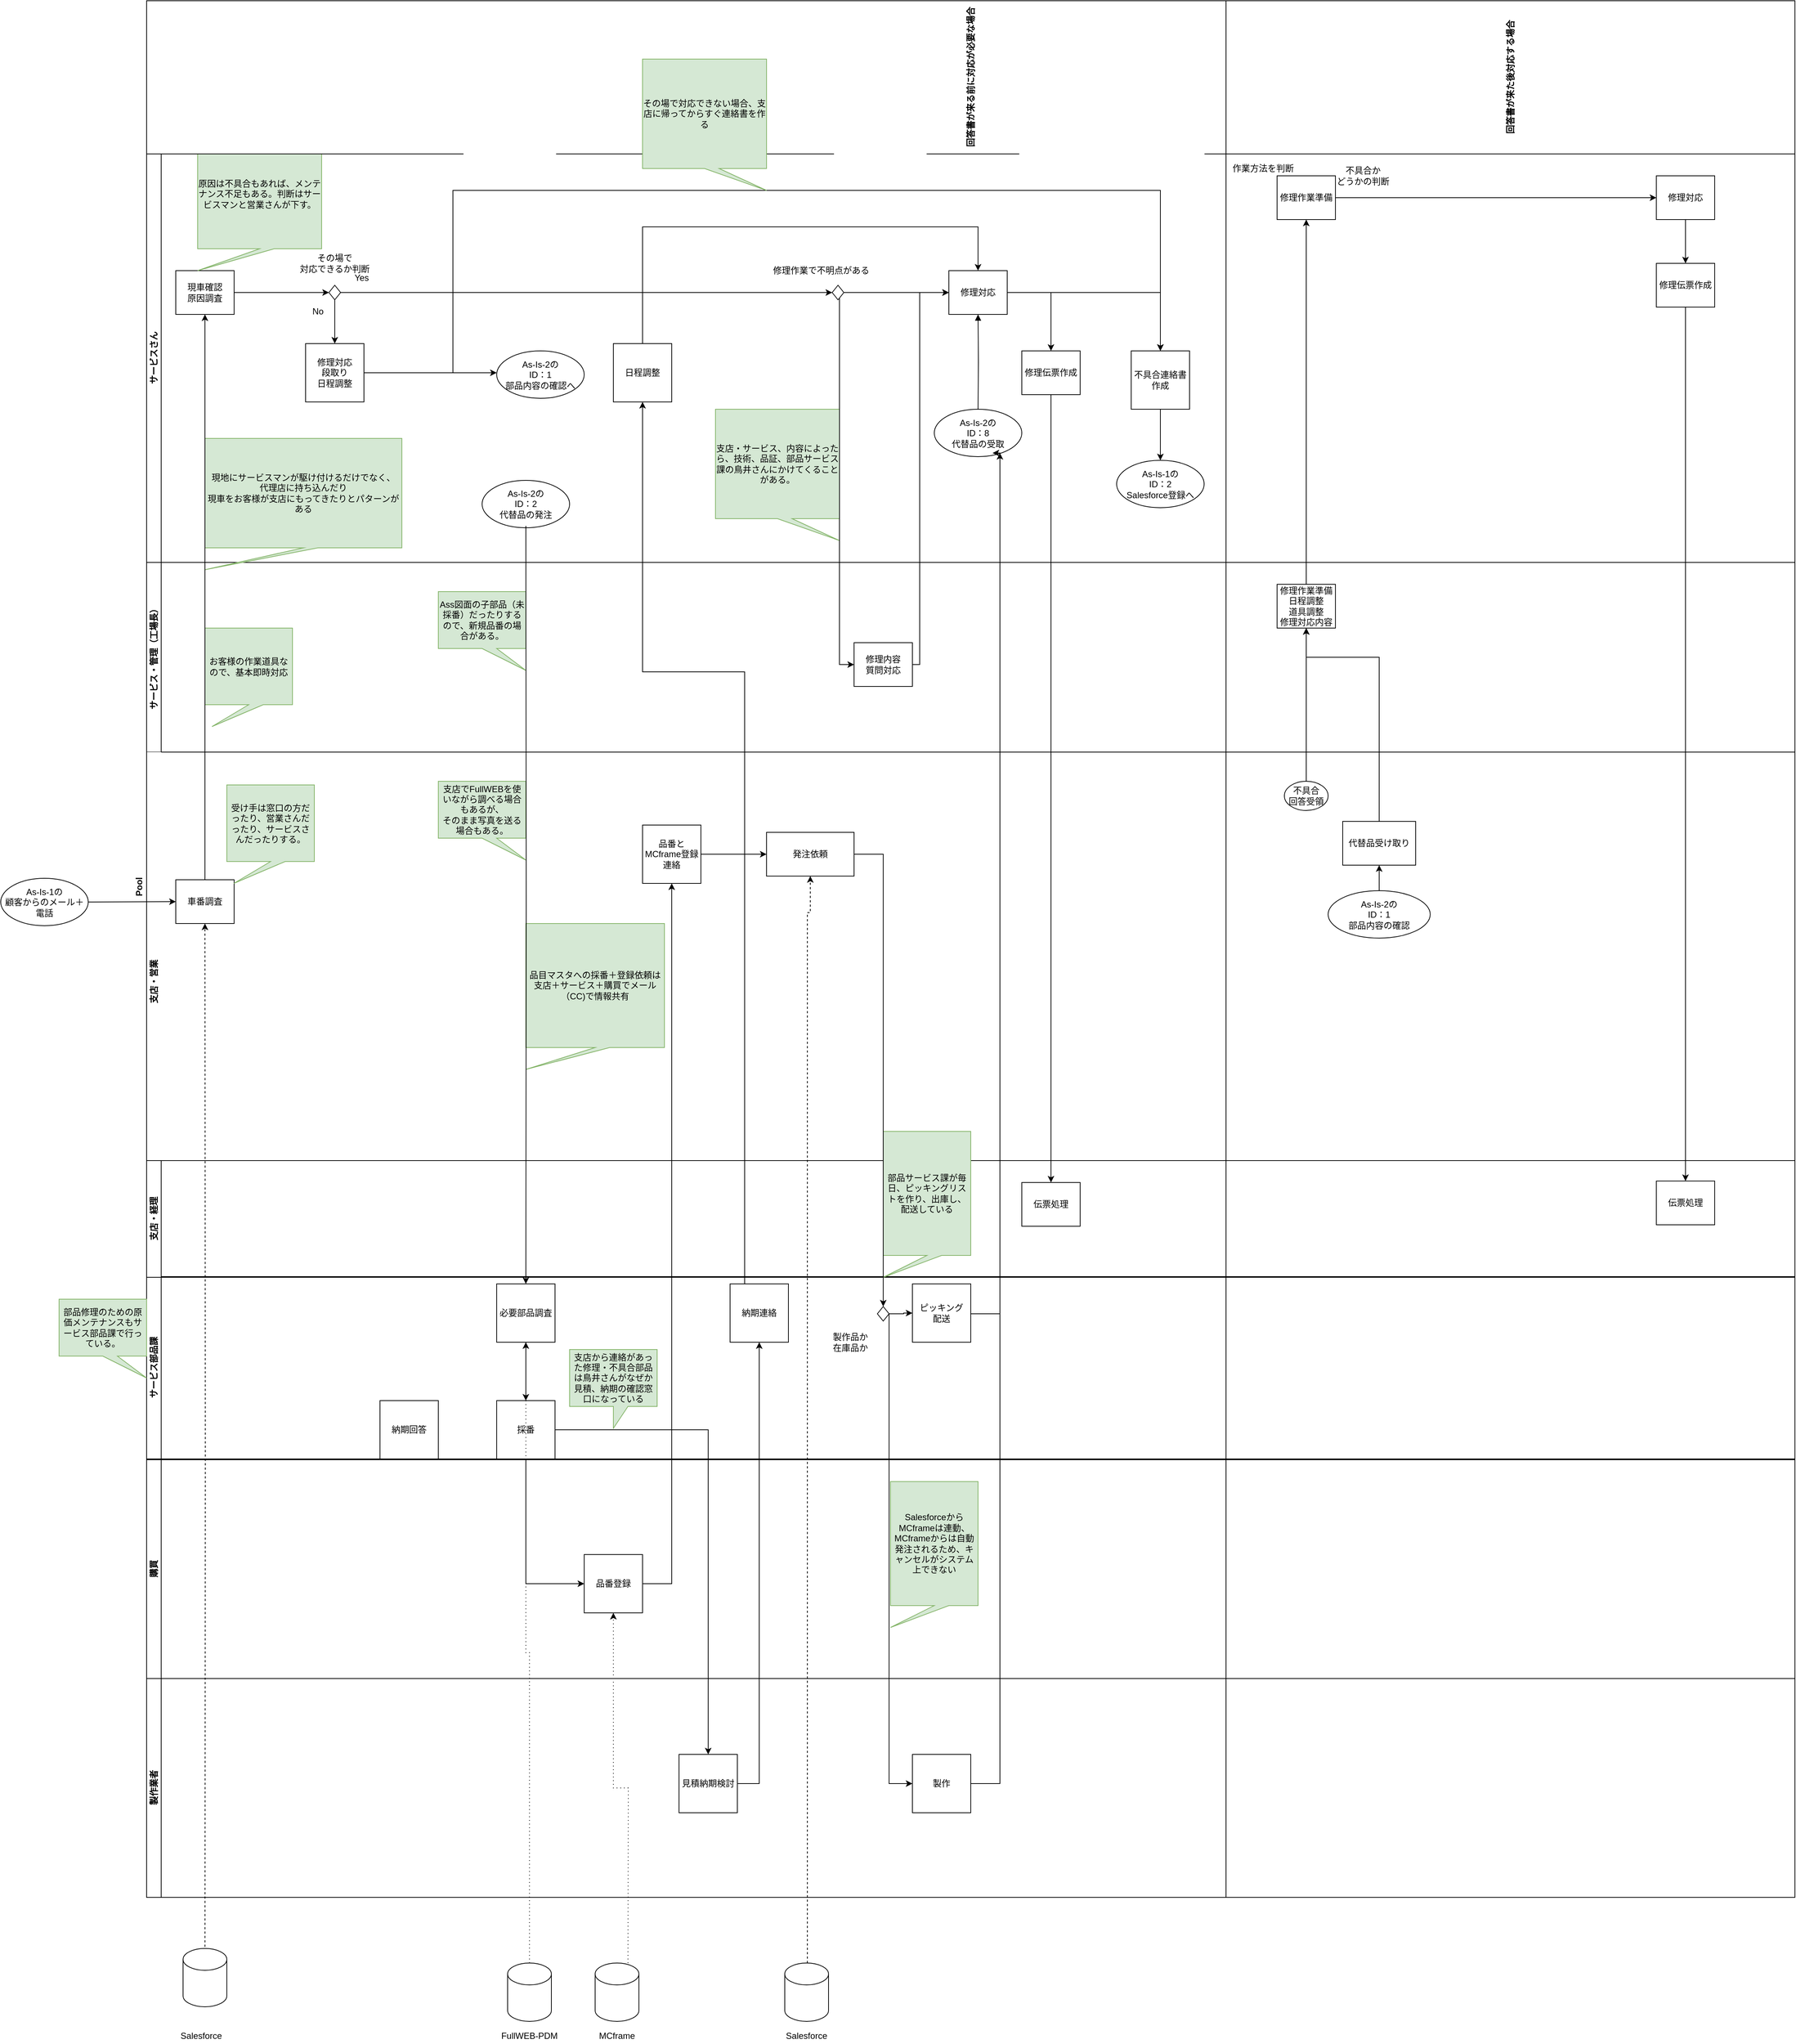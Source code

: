 <mxfile version="14.4.2" type="github">
  <diagram id="prtHgNgQTEPvFCAcTncT" name="Page-1">
    <mxGraphModel dx="4382" dy="3154" grid="1" gridSize="10" guides="1" tooltips="1" connect="1" arrows="1" fold="1" page="1" pageScale="1" pageWidth="827" pageHeight="1169" math="0" shadow="0">
      <root>
        <mxCell id="0" />
        <mxCell id="1" parent="0" />
        <mxCell id="dNxyNK7c78bLwvsdeMH5-19" value="Pool" style="swimlane;html=1;childLayout=stackLayout;resizeParent=1;resizeParentMax=0;horizontal=0;startSize=20;horizontalStack=0;swimlaneFillColor=none;strokeColor=none;" parent="1" vertex="1">
          <mxGeometry x="120" y="120" width="2280" height="890" as="geometry" />
        </mxCell>
        <mxCell id="dNxyNK7c78bLwvsdeMH5-20" value="サービス・管理（工場長）" style="swimlane;html=1;startSize=20;horizontal=0;" parent="dNxyNK7c78bLwvsdeMH5-19" vertex="1">
          <mxGeometry x="20" width="2260" height="260" as="geometry" />
        </mxCell>
        <mxCell id="z5nzv6D3eItYVxrzep7x-37" value="修理内容&lt;br&gt;質問対応" style="rounded=0;whiteSpace=wrap;html=1;fontFamily=Helvetica;fontSize=12;fontColor=#000000;align=center;" parent="dNxyNK7c78bLwvsdeMH5-20" vertex="1">
          <mxGeometry x="970" y="110" width="80" height="60" as="geometry" />
        </mxCell>
        <mxCell id="5hORHY0Bwvzyk7AXpnxr-3" value="お客様の作業道具なので、基本即時対応" style="shape=callout;whiteSpace=wrap;html=1;perimeter=calloutPerimeter;fillColor=#d5e8d4;strokeColor=#82b366;position2=0.08;" vertex="1" parent="dNxyNK7c78bLwvsdeMH5-20">
          <mxGeometry x="80" y="90" width="120" height="135" as="geometry" />
        </mxCell>
        <mxCell id="5hORHY0Bwvzyk7AXpnxr-20" value="Ass図面の子部品（未採番）だったりするので、新規品番の場合がある。" style="shape=callout;whiteSpace=wrap;html=1;perimeter=calloutPerimeter;fillColor=#d5e8d4;strokeColor=#82b366;position2=1;" vertex="1" parent="dNxyNK7c78bLwvsdeMH5-20">
          <mxGeometry x="400" y="40" width="120" height="108" as="geometry" />
        </mxCell>
        <mxCell id="dNxyNK7c78bLwvsdeMH5-21" value="支店・営業" style="swimlane;html=1;startSize=20;horizontal=0;strokeColor=none;" parent="dNxyNK7c78bLwvsdeMH5-19" vertex="1">
          <mxGeometry x="20" y="260" width="2260" height="630" as="geometry" />
        </mxCell>
        <mxCell id="EkoDnE93ibO1WMqdiC40-5" value="車番調査" style="rounded=0;whiteSpace=wrap;html=1;fontFamily=Helvetica;fontSize=12;fontColor=#000000;align=center;" parent="dNxyNK7c78bLwvsdeMH5-21" vertex="1">
          <mxGeometry x="40" y="175" width="80" height="60" as="geometry" />
        </mxCell>
        <mxCell id="z5nzv6D3eItYVxrzep7x-132" value="発注依頼" style="whiteSpace=wrap;html=1;" parent="dNxyNK7c78bLwvsdeMH5-21" vertex="1">
          <mxGeometry x="850" y="110" width="120" height="60" as="geometry" />
        </mxCell>
        <mxCell id="EkoDnE93ibO1WMqdiC40-7" style="edgeStyle=orthogonalEdgeStyle;rounded=0;orthogonalLoop=1;jettySize=auto;html=1;dashed=1;entryX=0.5;entryY=1;entryDx=0;entryDy=0;" parent="dNxyNK7c78bLwvsdeMH5-21" target="EkoDnE93ibO1WMqdiC40-5" edge="1">
          <mxGeometry relative="1" as="geometry">
            <Array as="points" />
            <mxPoint x="80" y="1715.714" as="sourcePoint" />
            <mxPoint x="80" y="240" as="targetPoint" />
          </mxGeometry>
        </mxCell>
        <mxCell id="5hORHY0Bwvzyk7AXpnxr-2" value="受け手は窓口の方だったり、営業さんだったり、サービスさんだったりする。" style="shape=callout;whiteSpace=wrap;html=1;perimeter=calloutPerimeter;fillColor=#d5e8d4;strokeColor=#82b366;position2=0.08;" vertex="1" parent="dNxyNK7c78bLwvsdeMH5-21">
          <mxGeometry x="110" y="45" width="120" height="135" as="geometry" />
        </mxCell>
        <mxCell id="5hORHY0Bwvzyk7AXpnxr-10" style="edgeStyle=orthogonalEdgeStyle;rounded=0;orthogonalLoop=1;jettySize=auto;html=1;" edge="1" parent="dNxyNK7c78bLwvsdeMH5-21" source="EkoDnE93ibO1WMqdiC40-41" target="z5nzv6D3eItYVxrzep7x-132">
          <mxGeometry relative="1" as="geometry" />
        </mxCell>
        <mxCell id="EkoDnE93ibO1WMqdiC40-41" value="品番とMCframe登録連絡" style="whiteSpace=wrap;html=1;aspect=fixed;" parent="dNxyNK7c78bLwvsdeMH5-21" vertex="1">
          <mxGeometry x="680" y="100" width="80" height="80" as="geometry" />
        </mxCell>
        <mxCell id="5hORHY0Bwvzyk7AXpnxr-9" value="品目マスタへの採番＋登録依頼は支店＋サービス＋購買でメール（CC)で情報共有" style="shape=callout;whiteSpace=wrap;html=1;perimeter=calloutPerimeter;fillColor=#d5e8d4;strokeColor=#82b366;position2=0;" vertex="1" parent="dNxyNK7c78bLwvsdeMH5-21">
          <mxGeometry x="520" y="235" width="190" height="200" as="geometry" />
        </mxCell>
        <mxCell id="5hORHY0Bwvzyk7AXpnxr-14" value="As-Is-2の&lt;br&gt;ID：1&lt;br&gt;&lt;div&gt;部品内容の確&lt;span&gt;認&lt;/span&gt;&lt;/div&gt;" style="ellipse;whiteSpace=wrap;html=1;" vertex="1" parent="dNxyNK7c78bLwvsdeMH5-21">
          <mxGeometry x="1620" y="190" width="140" height="65" as="geometry" />
        </mxCell>
        <mxCell id="EkoDnE93ibO1WMqdiC40-56" value="支店でFullWEBを使いながら調べる場合もあるが、&lt;br&gt;そのまま写真を送る場合もある。" style="shape=callout;whiteSpace=wrap;html=1;perimeter=calloutPerimeter;fillColor=#d5e8d4;strokeColor=#82b366;position2=1;" parent="dNxyNK7c78bLwvsdeMH5-21" vertex="1">
          <mxGeometry x="400" y="40" width="120" height="108" as="geometry" />
        </mxCell>
        <mxCell id="z5nzv6D3eItYVxrzep7x-14" value="サービスさん" style="swimlane;html=1;startSize=20;horizontal=0;" parent="1" vertex="1">
          <mxGeometry x="140" y="-440" width="2260" height="560" as="geometry" />
        </mxCell>
        <mxCell id="z5nzv6D3eItYVxrzep7x-86" style="edgeStyle=orthogonalEdgeStyle;rounded=0;orthogonalLoop=1;jettySize=auto;html=1;entryX=0;entryY=0.5;entryDx=0;entryDy=0;" parent="z5nzv6D3eItYVxrzep7x-14" source="z5nzv6D3eItYVxrzep7x-16" target="z5nzv6D3eItYVxrzep7x-85" edge="1">
          <mxGeometry relative="1" as="geometry" />
        </mxCell>
        <mxCell id="z5nzv6D3eItYVxrzep7x-16" value="現車確認&lt;br&gt;原因調査" style="rounded=0;whiteSpace=wrap;html=1;fontFamily=Helvetica;fontSize=12;fontColor=#000000;align=center;" parent="z5nzv6D3eItYVxrzep7x-14" vertex="1">
          <mxGeometry x="40" y="160" width="80" height="60" as="geometry" />
        </mxCell>
        <mxCell id="z5nzv6D3eItYVxrzep7x-44" style="edgeStyle=orthogonalEdgeStyle;rounded=0;orthogonalLoop=1;jettySize=auto;html=1;entryX=0;entryY=0.5;entryDx=0;entryDy=0;" parent="z5nzv6D3eItYVxrzep7x-14" source="z5nzv6D3eItYVxrzep7x-21" target="z5nzv6D3eItYVxrzep7x-23" edge="1">
          <mxGeometry relative="1" as="geometry" />
        </mxCell>
        <mxCell id="z5nzv6D3eItYVxrzep7x-21" value="" style="rhombus;whiteSpace=wrap;html=1;" parent="z5nzv6D3eItYVxrzep7x-14" vertex="1">
          <mxGeometry x="940" y="180" width="16" height="20" as="geometry" />
        </mxCell>
        <mxCell id="z5nzv6D3eItYVxrzep7x-22" value="その場で&lt;br&gt;対応できるか判断" style="text;html=1;strokeColor=none;fillColor=none;align=center;verticalAlign=middle;whiteSpace=wrap;rounded=0;" parent="z5nzv6D3eItYVxrzep7x-14" vertex="1">
          <mxGeometry x="193" y="140" width="130" height="20" as="geometry" />
        </mxCell>
        <mxCell id="5hORHY0Bwvzyk7AXpnxr-8" style="edgeStyle=orthogonalEdgeStyle;rounded=0;orthogonalLoop=1;jettySize=auto;html=1;entryX=0.5;entryY=0;entryDx=0;entryDy=0;" edge="1" parent="z5nzv6D3eItYVxrzep7x-14" source="z5nzv6D3eItYVxrzep7x-23" target="5hORHY0Bwvzyk7AXpnxr-6">
          <mxGeometry relative="1" as="geometry" />
        </mxCell>
        <mxCell id="z5nzv6D3eItYVxrzep7x-23" value="修理対応" style="rounded=0;whiteSpace=wrap;html=1;fontFamily=Helvetica;fontSize=12;fontColor=#000000;align=center;" parent="z5nzv6D3eItYVxrzep7x-14" vertex="1">
          <mxGeometry x="1100" y="160" width="80" height="60" as="geometry" />
        </mxCell>
        <mxCell id="dNxyNK7c78bLwvsdeMH5-34" value="修理伝票作成" style="rounded=0;whiteSpace=wrap;html=1;fontFamily=Helvetica;fontSize=12;fontColor=#000000;align=center;" parent="z5nzv6D3eItYVxrzep7x-14" vertex="1">
          <mxGeometry x="1200" y="270" width="80" height="60" as="geometry" />
        </mxCell>
        <mxCell id="YrqZv5F6dzmh7RyfZA-b-25" style="edgeStyle=orthogonalEdgeStyle;rounded=0;orthogonalLoop=1;jettySize=auto;html=1;entryX=0.5;entryY=0;entryDx=0;entryDy=0;exitX=1;exitY=0.5;exitDx=0;exitDy=0;" parent="z5nzv6D3eItYVxrzep7x-14" source="z5nzv6D3eItYVxrzep7x-23" target="dNxyNK7c78bLwvsdeMH5-34" edge="1">
          <mxGeometry relative="1" as="geometry">
            <mxPoint x="550" y="350" as="sourcePoint" />
            <Array as="points">
              <mxPoint x="1240" y="190" />
            </Array>
          </mxGeometry>
        </mxCell>
        <mxCell id="z5nzv6D3eItYVxrzep7x-42" value="No" style="text;html=1;strokeColor=none;fillColor=none;align=center;verticalAlign=middle;whiteSpace=wrap;rounded=0;" parent="z5nzv6D3eItYVxrzep7x-14" vertex="1">
          <mxGeometry x="170" y="206" width="130" height="20" as="geometry" />
        </mxCell>
        <mxCell id="z5nzv6D3eItYVxrzep7x-43" value="Yes" style="text;html=1;strokeColor=none;fillColor=none;align=center;verticalAlign=middle;whiteSpace=wrap;rounded=0;" parent="z5nzv6D3eItYVxrzep7x-14" vertex="1">
          <mxGeometry x="230" y="160" width="130" height="20" as="geometry" />
        </mxCell>
        <mxCell id="z5nzv6D3eItYVxrzep7x-100" style="edgeStyle=orthogonalEdgeStyle;rounded=0;orthogonalLoop=1;jettySize=auto;html=1;entryX=0;entryY=0.5;entryDx=0;entryDy=0;" parent="z5nzv6D3eItYVxrzep7x-14" source="z5nzv6D3eItYVxrzep7x-85" target="z5nzv6D3eItYVxrzep7x-21" edge="1">
          <mxGeometry relative="1" as="geometry" />
        </mxCell>
        <mxCell id="z5nzv6D3eItYVxrzep7x-85" value="" style="rhombus;whiteSpace=wrap;html=1;" parent="z5nzv6D3eItYVxrzep7x-14" vertex="1">
          <mxGeometry x="250" y="180" width="16" height="20" as="geometry" />
        </mxCell>
        <mxCell id="5hORHY0Bwvzyk7AXpnxr-16" style="edgeStyle=orthogonalEdgeStyle;rounded=0;orthogonalLoop=1;jettySize=auto;html=1;entryX=0;entryY=0.5;entryDx=0;entryDy=0;" edge="1" parent="z5nzv6D3eItYVxrzep7x-14" source="z5nzv6D3eItYVxrzep7x-93">
          <mxGeometry relative="1" as="geometry">
            <mxPoint x="480" y="300" as="targetPoint" />
          </mxGeometry>
        </mxCell>
        <mxCell id="z5nzv6D3eItYVxrzep7x-93" value="修理対応&lt;br&gt;段取り&lt;br&gt;日程調整" style="whiteSpace=wrap;html=1;aspect=fixed;" parent="z5nzv6D3eItYVxrzep7x-14" vertex="1">
          <mxGeometry x="218" y="260" width="80" height="80" as="geometry" />
        </mxCell>
        <mxCell id="z5nzv6D3eItYVxrzep7x-92" style="edgeStyle=orthogonalEdgeStyle;rounded=0;orthogonalLoop=1;jettySize=auto;html=1;" parent="z5nzv6D3eItYVxrzep7x-14" source="z5nzv6D3eItYVxrzep7x-85" target="z5nzv6D3eItYVxrzep7x-93" edge="1">
          <mxGeometry relative="1" as="geometry">
            <mxPoint x="258" y="150" as="targetPoint" />
          </mxGeometry>
        </mxCell>
        <mxCell id="5hORHY0Bwvzyk7AXpnxr-7" style="edgeStyle=orthogonalEdgeStyle;rounded=0;orthogonalLoop=1;jettySize=auto;html=1;entryX=0.5;entryY=0;entryDx=0;entryDy=0;exitX=1;exitY=0.5;exitDx=0;exitDy=0;" edge="1" parent="z5nzv6D3eItYVxrzep7x-14" source="z5nzv6D3eItYVxrzep7x-93" target="5hORHY0Bwvzyk7AXpnxr-6">
          <mxGeometry relative="1" as="geometry">
            <mxPoint x="310" y="300" as="sourcePoint" />
            <Array as="points">
              <mxPoint x="420" y="300" />
              <mxPoint x="420" y="50" />
              <mxPoint x="1390" y="50" />
            </Array>
          </mxGeometry>
        </mxCell>
        <mxCell id="z5nzv6D3eItYVxrzep7x-101" value="修理作業で不明点がある" style="text;html=1;strokeColor=none;fillColor=none;align=center;verticalAlign=middle;whiteSpace=wrap;rounded=0;" parent="z5nzv6D3eItYVxrzep7x-14" vertex="1">
          <mxGeometry x="850" y="150" width="150" height="20" as="geometry" />
        </mxCell>
        <mxCell id="z5nzv6D3eItYVxrzep7x-143" style="edgeStyle=orthogonalEdgeStyle;rounded=0;orthogonalLoop=1;jettySize=auto;html=1;entryX=0.5;entryY=1;entryDx=0;entryDy=0;endArrow=block;endFill=1;" parent="z5nzv6D3eItYVxrzep7x-14" target="z5nzv6D3eItYVxrzep7x-23" edge="1">
          <mxGeometry relative="1" as="geometry">
            <mxPoint x="1140" y="350" as="sourcePoint" />
          </mxGeometry>
        </mxCell>
        <mxCell id="EkoDnE93ibO1WMqdiC40-9" value="現地にサービスマンが駆け付けるだけでなく、&lt;br&gt;代理店に持ち込んだり&lt;br&gt;現車をお客様が支店にもってきたりとパターンがある" style="shape=callout;whiteSpace=wrap;html=1;perimeter=calloutPerimeter;fillColor=#d5e8d4;strokeColor=#82b366;position2=0;" parent="z5nzv6D3eItYVxrzep7x-14" vertex="1">
          <mxGeometry x="80" y="390" width="270" height="180" as="geometry" />
        </mxCell>
        <mxCell id="EkoDnE93ibO1WMqdiC40-14" value="原因は不具合もあれば、メンテナンス不足もある。判断はサービスマンと営業さんが下す。" style="shape=callout;whiteSpace=wrap;html=1;perimeter=calloutPerimeter;fillColor=#d5e8d4;strokeColor=#82b366;position2=0;" parent="z5nzv6D3eItYVxrzep7x-14" vertex="1">
          <mxGeometry x="70" y="-20" width="170" height="180" as="geometry" />
        </mxCell>
        <mxCell id="EkoDnE93ibO1WMqdiC40-53" style="edgeStyle=orthogonalEdgeStyle;rounded=0;orthogonalLoop=1;jettySize=auto;html=1;entryX=0.5;entryY=0;entryDx=0;entryDy=0;" parent="z5nzv6D3eItYVxrzep7x-14" source="EkoDnE93ibO1WMqdiC40-51" target="z5nzv6D3eItYVxrzep7x-23" edge="1">
          <mxGeometry relative="1" as="geometry">
            <Array as="points">
              <mxPoint x="680" y="100" />
              <mxPoint x="1140" y="100" />
            </Array>
          </mxGeometry>
        </mxCell>
        <mxCell id="EkoDnE93ibO1WMqdiC40-51" value="日程調整" style="whiteSpace=wrap;html=1;aspect=fixed;" parent="z5nzv6D3eItYVxrzep7x-14" vertex="1">
          <mxGeometry x="640" y="260" width="80" height="80" as="geometry" />
        </mxCell>
        <mxCell id="EkoDnE93ibO1WMqdiC40-13" value="支店・サービス、内容によったら、技術、品証、部品サービス課の鳥井さんにかけてくることがある。" style="shape=callout;whiteSpace=wrap;html=1;perimeter=calloutPerimeter;fillColor=#d5e8d4;strokeColor=#82b366;position2=1;" parent="z5nzv6D3eItYVxrzep7x-14" vertex="1">
          <mxGeometry x="780" y="350" width="170" height="180" as="geometry" />
        </mxCell>
        <mxCell id="5hORHY0Bwvzyk7AXpnxr-13" style="edgeStyle=orthogonalEdgeStyle;rounded=0;orthogonalLoop=1;jettySize=auto;html=1;" edge="1" parent="z5nzv6D3eItYVxrzep7x-14" source="5hORHY0Bwvzyk7AXpnxr-6" target="5hORHY0Bwvzyk7AXpnxr-11">
          <mxGeometry relative="1" as="geometry" />
        </mxCell>
        <mxCell id="5hORHY0Bwvzyk7AXpnxr-6" value="不具合連絡書作成" style="whiteSpace=wrap;html=1;aspect=fixed;" vertex="1" parent="z5nzv6D3eItYVxrzep7x-14">
          <mxGeometry x="1350" y="270" width="80" height="80" as="geometry" />
        </mxCell>
        <mxCell id="5hORHY0Bwvzyk7AXpnxr-11" value="As-Is-1の&lt;br&gt;ID：2&lt;br&gt;Salesforce登録へ" style="ellipse;whiteSpace=wrap;html=1;" vertex="1" parent="z5nzv6D3eItYVxrzep7x-14">
          <mxGeometry x="1330" y="420" width="120" height="65" as="geometry" />
        </mxCell>
        <mxCell id="5hORHY0Bwvzyk7AXpnxr-17" value="As-Is-2の&lt;br&gt;ID：1&lt;br&gt;部品内容の確認へ" style="ellipse;whiteSpace=wrap;html=1;" vertex="1" parent="z5nzv6D3eItYVxrzep7x-14">
          <mxGeometry x="480" y="270" width="120" height="65" as="geometry" />
        </mxCell>
        <mxCell id="5hORHY0Bwvzyk7AXpnxr-18" value="As-Is-2の&lt;br&gt;ID：2&lt;br&gt;代替品の発注" style="ellipse;whiteSpace=wrap;html=1;" vertex="1" parent="z5nzv6D3eItYVxrzep7x-14">
          <mxGeometry x="460" y="447.5" width="120" height="65" as="geometry" />
        </mxCell>
        <mxCell id="5hORHY0Bwvzyk7AXpnxr-21" value="As-Is-2の&lt;br&gt;ID：8&lt;br&gt;代替品の受取" style="ellipse;whiteSpace=wrap;html=1;" vertex="1" parent="z5nzv6D3eItYVxrzep7x-14">
          <mxGeometry x="1080" y="350" width="120" height="65" as="geometry" />
        </mxCell>
        <mxCell id="z5nzv6D3eItYVxrzep7x-63" style="edgeStyle=orthogonalEdgeStyle;rounded=0;orthogonalLoop=1;jettySize=auto;html=1;" parent="1" source="dNxyNK7c78bLwvsdeMH5-34" target="dNxyNK7c78bLwvsdeMH5-30" edge="1">
          <mxGeometry relative="1" as="geometry" />
        </mxCell>
        <mxCell id="z5nzv6D3eItYVxrzep7x-65" value="回答書が来る前に対応が必要な場合" style="swimlane;html=1;startSize=210;horizontal=0;direction=south;" parent="1" vertex="1">
          <mxGeometry x="140" y="-650" width="2260" height="2600" as="geometry" />
        </mxCell>
        <mxCell id="z5nzv6D3eItYVxrzep7x-57" value="サービス部品課" style="swimlane;html=1;startSize=20;horizontal=0;" parent="z5nzv6D3eItYVxrzep7x-65" vertex="1">
          <mxGeometry y="1749" width="2260" height="250" as="geometry" />
        </mxCell>
        <mxCell id="EkoDnE93ibO1WMqdiC40-18" value="採番" style="whiteSpace=wrap;html=1;aspect=fixed;" parent="z5nzv6D3eItYVxrzep7x-57" vertex="1">
          <mxGeometry x="480" y="170" width="80" height="80" as="geometry" />
        </mxCell>
        <mxCell id="EkoDnE93ibO1WMqdiC40-22" style="edgeStyle=orthogonalEdgeStyle;rounded=0;orthogonalLoop=1;jettySize=auto;html=1;entryX=0.5;entryY=0;entryDx=0;entryDy=0;" parent="z5nzv6D3eItYVxrzep7x-57" source="EkoDnE93ibO1WMqdiC40-19" target="EkoDnE93ibO1WMqdiC40-18" edge="1">
          <mxGeometry relative="1" as="geometry" />
        </mxCell>
        <mxCell id="EkoDnE93ibO1WMqdiC40-19" value="必要部品調査" style="whiteSpace=wrap;html=1;aspect=fixed;" parent="z5nzv6D3eItYVxrzep7x-57" vertex="1">
          <mxGeometry x="480" y="10" width="80" height="80" as="geometry" />
        </mxCell>
        <mxCell id="EkoDnE93ibO1WMqdiC40-38" value="納期回答" style="whiteSpace=wrap;html=1;aspect=fixed;" parent="z5nzv6D3eItYVxrzep7x-57" vertex="1">
          <mxGeometry x="320" y="170" width="80" height="80" as="geometry" />
        </mxCell>
        <mxCell id="EkoDnE93ibO1WMqdiC40-48" value="納期連絡" style="whiteSpace=wrap;html=1;aspect=fixed;" parent="z5nzv6D3eItYVxrzep7x-57" vertex="1">
          <mxGeometry x="800" y="10" width="80" height="80" as="geometry" />
        </mxCell>
        <mxCell id="EkoDnE93ibO1WMqdiC40-58" value="支店から連絡があった修理・不具合部品は鳥井さんがなぜか見積、納期の確認窓口になっている" style="shape=callout;whiteSpace=wrap;html=1;perimeter=calloutPerimeter;fillColor=#d5e8d4;strokeColor=#82b366;" parent="z5nzv6D3eItYVxrzep7x-57" vertex="1">
          <mxGeometry x="580" y="100" width="120" height="108" as="geometry" />
        </mxCell>
        <mxCell id="EkoDnE93ibO1WMqdiC40-64" value="ピッキング&lt;br&gt;配送" style="whiteSpace=wrap;html=1;aspect=fixed;" parent="z5nzv6D3eItYVxrzep7x-57" vertex="1">
          <mxGeometry x="1050" y="10" width="80" height="80" as="geometry" />
        </mxCell>
        <mxCell id="EkoDnE93ibO1WMqdiC40-68" value="製作品か&lt;br&gt;在庫品か" style="text;html=1;strokeColor=none;fillColor=none;align=center;verticalAlign=middle;whiteSpace=wrap;rounded=0;" parent="z5nzv6D3eItYVxrzep7x-57" vertex="1">
          <mxGeometry x="890" y="80" width="150" height="20" as="geometry" />
        </mxCell>
        <mxCell id="dNxyNK7c78bLwvsdeMH5-22" value="支店・経理" style="swimlane;html=1;startSize=20;horizontal=0;" parent="z5nzv6D3eItYVxrzep7x-65" vertex="1">
          <mxGeometry y="1590" width="2260" height="160" as="geometry" />
        </mxCell>
        <mxCell id="dNxyNK7c78bLwvsdeMH5-30" value="伝票処理" style="rounded=0;whiteSpace=wrap;html=1;fontFamily=Helvetica;fontSize=12;fontColor=#000000;align=center;" parent="dNxyNK7c78bLwvsdeMH5-22" vertex="1">
          <mxGeometry x="1200" y="30" width="80" height="60" as="geometry" />
        </mxCell>
        <mxCell id="EkoDnE93ibO1WMqdiC40-69" value="部品サービス課が毎日、ピッキングリストを作り、出庫し、配送している" style="shape=callout;whiteSpace=wrap;html=1;perimeter=calloutPerimeter;fillColor=#d5e8d4;strokeColor=#82b366;position2=0;" parent="dNxyNK7c78bLwvsdeMH5-22" vertex="1">
          <mxGeometry x="1010" y="-40" width="120" height="200" as="geometry" />
        </mxCell>
        <mxCell id="z5nzv6D3eItYVxrzep7x-32" value="作業方法を判断" style="text;html=1;strokeColor=none;fillColor=none;align=center;verticalAlign=middle;whiteSpace=wrap;rounded=0;" parent="z5nzv6D3eItYVxrzep7x-65" vertex="1">
          <mxGeometry x="1466" y="220" width="130" height="20" as="geometry" />
        </mxCell>
        <mxCell id="z5nzv6D3eItYVxrzep7x-34" value="修理作業準備" style="rounded=0;whiteSpace=wrap;html=1;fontFamily=Helvetica;fontSize=12;fontColor=#000000;align=center;" parent="z5nzv6D3eItYVxrzep7x-65" vertex="1">
          <mxGeometry x="1550" y="240" width="80" height="60" as="geometry" />
        </mxCell>
        <mxCell id="z5nzv6D3eItYVxrzep7x-26" style="edgeStyle=orthogonalEdgeStyle;rounded=0;orthogonalLoop=1;jettySize=auto;html=1;exitX=1;exitY=0.5;exitDx=0;exitDy=0;" parent="z5nzv6D3eItYVxrzep7x-65" source="z5nzv6D3eItYVxrzep7x-34" edge="1">
          <mxGeometry relative="1" as="geometry">
            <mxPoint x="1760" y="270" as="sourcePoint" />
            <mxPoint x="2070" y="270" as="targetPoint" />
          </mxGeometry>
        </mxCell>
        <mxCell id="z5nzv6D3eItYVxrzep7x-33" value="不具合か&lt;br&gt;どうかの判断" style="text;html=1;strokeColor=none;fillColor=none;align=center;verticalAlign=middle;whiteSpace=wrap;rounded=0;" parent="z5nzv6D3eItYVxrzep7x-65" vertex="1">
          <mxGeometry x="1603" y="230" width="130" height="20" as="geometry" />
        </mxCell>
        <mxCell id="z5nzv6D3eItYVxrzep7x-29" value="修理対応" style="rounded=0;whiteSpace=wrap;html=1;fontFamily=Helvetica;fontSize=12;fontColor=#000000;align=center;" parent="z5nzv6D3eItYVxrzep7x-65" vertex="1">
          <mxGeometry x="2070" y="240" width="80" height="60" as="geometry" />
        </mxCell>
        <mxCell id="z5nzv6D3eItYVxrzep7x-71" style="edgeStyle=orthogonalEdgeStyle;rounded=0;orthogonalLoop=1;jettySize=auto;html=1;entryX=0.5;entryY=0;entryDx=0;entryDy=0;exitX=0.5;exitY=1;exitDx=0;exitDy=0;" parent="z5nzv6D3eItYVxrzep7x-65" source="z5nzv6D3eItYVxrzep7x-29" target="z5nzv6D3eItYVxrzep7x-70" edge="1">
          <mxGeometry relative="1" as="geometry">
            <mxPoint x="2110" y="310" as="sourcePoint" />
          </mxGeometry>
        </mxCell>
        <mxCell id="z5nzv6D3eItYVxrzep7x-70" value="修理伝票作成" style="rounded=0;whiteSpace=wrap;html=1;fontFamily=Helvetica;fontSize=12;fontColor=#000000;align=center;" parent="z5nzv6D3eItYVxrzep7x-65" vertex="1">
          <mxGeometry x="2070" y="360" width="80" height="60" as="geometry" />
        </mxCell>
        <mxCell id="z5nzv6D3eItYVxrzep7x-72" style="edgeStyle=orthogonalEdgeStyle;rounded=0;orthogonalLoop=1;jettySize=auto;html=1;" parent="z5nzv6D3eItYVxrzep7x-65" source="z5nzv6D3eItYVxrzep7x-70" target="z5nzv6D3eItYVxrzep7x-69" edge="1">
          <mxGeometry relative="1" as="geometry" />
        </mxCell>
        <mxCell id="z5nzv6D3eItYVxrzep7x-68" style="edgeStyle=orthogonalEdgeStyle;rounded=0;orthogonalLoop=1;jettySize=auto;html=1;entryX=0.5;entryY=1;entryDx=0;entryDy=0;" parent="z5nzv6D3eItYVxrzep7x-65" source="z5nzv6D3eItYVxrzep7x-7" target="z5nzv6D3eItYVxrzep7x-34" edge="1">
          <mxGeometry relative="1" as="geometry" />
        </mxCell>
        <mxCell id="z5nzv6D3eItYVxrzep7x-7" value="修理作業準備&lt;br&gt;日程調整&lt;br&gt;道具調整&lt;br&gt;修理対応内容" style="rounded=0;whiteSpace=wrap;html=1;fontFamily=Helvetica;fontSize=12;fontColor=#000000;align=center;" parent="z5nzv6D3eItYVxrzep7x-65" vertex="1">
          <mxGeometry x="1550" y="800" width="80" height="60" as="geometry" />
        </mxCell>
        <mxCell id="z5nzv6D3eItYVxrzep7x-9" style="edgeStyle=orthogonalEdgeStyle;rounded=0;orthogonalLoop=1;jettySize=auto;html=1;entryX=0.5;entryY=1;entryDx=0;entryDy=0;" parent="z5nzv6D3eItYVxrzep7x-65" source="z5nzv6D3eItYVxrzep7x-8" target="z5nzv6D3eItYVxrzep7x-7" edge="1">
          <mxGeometry relative="1" as="geometry">
            <Array as="points">
              <mxPoint x="1690" y="900" />
              <mxPoint x="1590" y="900" />
            </Array>
          </mxGeometry>
        </mxCell>
        <mxCell id="FLFnpMw3MmitnRIGWcoV-14" style="edgeStyle=orthogonalEdgeStyle;rounded=0;orthogonalLoop=1;jettySize=auto;html=1;" parent="z5nzv6D3eItYVxrzep7x-65" source="FLFnpMw3MmitnRIGWcoV-2" edge="1">
          <mxGeometry relative="1" as="geometry">
            <mxPoint x="1590" y="860" as="targetPoint" />
          </mxGeometry>
        </mxCell>
        <mxCell id="FLFnpMw3MmitnRIGWcoV-2" value="不具合&lt;br&gt;回答受領" style="ellipse;whiteSpace=wrap;html=1;" parent="z5nzv6D3eItYVxrzep7x-65" vertex="1">
          <mxGeometry x="1560" y="1070" width="60" height="40" as="geometry" />
        </mxCell>
        <mxCell id="z5nzv6D3eItYVxrzep7x-8" value="代替品受け取り" style="rounded=0;whiteSpace=wrap;html=1;" parent="z5nzv6D3eItYVxrzep7x-65" vertex="1">
          <mxGeometry x="1640" y="1125" width="100" height="60" as="geometry" />
        </mxCell>
        <mxCell id="z5nzv6D3eItYVxrzep7x-69" value="伝票処理" style="rounded=0;whiteSpace=wrap;html=1;fontFamily=Helvetica;fontSize=12;fontColor=#000000;align=center;" parent="z5nzv6D3eItYVxrzep7x-65" vertex="1">
          <mxGeometry x="2070" y="1618" width="80" height="60" as="geometry" />
        </mxCell>
        <mxCell id="z5nzv6D3eItYVxrzep7x-67" value="回答書が来た後対応する場合" style="swimlane;html=1;startSize=210;horizontal=0;direction=south;" parent="z5nzv6D3eItYVxrzep7x-65" vertex="1">
          <mxGeometry x="1480" width="780" height="2600" as="geometry" />
        </mxCell>
        <mxCell id="EkoDnE93ibO1WMqdiC40-55" value="SalesforceからMCframeは連動、&lt;br&gt;MCframeからは自動発注されるため、キャンセルがシステム上できない" style="shape=callout;whiteSpace=wrap;html=1;perimeter=calloutPerimeter;fillColor=#d5e8d4;strokeColor=#82b366;position2=0;" parent="z5nzv6D3eItYVxrzep7x-65" vertex="1">
          <mxGeometry x="1020" y="2030" width="120" height="200" as="geometry" />
        </mxCell>
        <mxCell id="5hORHY0Bwvzyk7AXpnxr-12" value="その場で対応できない場合、支店に帰ってからすぐ連絡書を作る" style="shape=callout;whiteSpace=wrap;html=1;perimeter=calloutPerimeter;fillColor=#d5e8d4;strokeColor=#82b366;position2=1;" vertex="1" parent="z5nzv6D3eItYVxrzep7x-65">
          <mxGeometry x="680" y="80" width="170" height="180" as="geometry" />
        </mxCell>
        <mxCell id="z5nzv6D3eItYVxrzep7x-58" value="購買" style="swimlane;html=1;startSize=20;horizontal=0;" parent="1" vertex="1">
          <mxGeometry x="140" y="1350" width="2260" height="300" as="geometry" />
        </mxCell>
        <mxCell id="EkoDnE93ibO1WMqdiC40-24" value="品番登録" style="whiteSpace=wrap;html=1;aspect=fixed;" parent="z5nzv6D3eItYVxrzep7x-58" vertex="1">
          <mxGeometry x="600" y="130" width="80" height="80" as="geometry" />
        </mxCell>
        <mxCell id="z5nzv6D3eItYVxrzep7x-99" style="edgeStyle=orthogonalEdgeStyle;rounded=0;orthogonalLoop=1;jettySize=auto;html=1;entryX=0;entryY=0.5;entryDx=0;entryDy=0;" parent="1" source="z5nzv6D3eItYVxrzep7x-37" target="z5nzv6D3eItYVxrzep7x-23" edge="1">
          <mxGeometry relative="1" as="geometry">
            <mxPoint x="578" y="260.059" as="sourcePoint" />
            <mxPoint x="680" y="-40" as="targetPoint" />
            <Array as="points">
              <mxPoint x="1200" y="260" />
              <mxPoint x="1200" y="-250" />
            </Array>
          </mxGeometry>
        </mxCell>
        <mxCell id="z5nzv6D3eItYVxrzep7x-134" value="" style="shape=cylinder3;whiteSpace=wrap;html=1;boundedLbl=1;backgroundOutline=1;size=15;" parent="1" vertex="1">
          <mxGeometry x="190" y="2020" width="60" height="80" as="geometry" />
        </mxCell>
        <mxCell id="z5nzv6D3eItYVxrzep7x-137" value="Salesforce" style="text;html=1;strokeColor=none;fillColor=none;align=center;verticalAlign=middle;whiteSpace=wrap;rounded=0;" parent="1" vertex="1">
          <mxGeometry x="150" y="2130" width="130" height="20" as="geometry" />
        </mxCell>
        <mxCell id="EkoDnE93ibO1WMqdiC40-8" style="edgeStyle=orthogonalEdgeStyle;rounded=0;orthogonalLoop=1;jettySize=auto;html=1;entryX=0.5;entryY=1;entryDx=0;entryDy=0;" parent="1" source="EkoDnE93ibO1WMqdiC40-5" target="z5nzv6D3eItYVxrzep7x-16" edge="1">
          <mxGeometry relative="1" as="geometry" />
        </mxCell>
        <mxCell id="EkoDnE93ibO1WMqdiC40-15" style="edgeStyle=orthogonalEdgeStyle;rounded=0;orthogonalLoop=1;jettySize=auto;html=1;entryX=0;entryY=0.5;entryDx=0;entryDy=0;" parent="1" source="z5nzv6D3eItYVxrzep7x-21" target="z5nzv6D3eItYVxrzep7x-37" edge="1">
          <mxGeometry relative="1" as="geometry">
            <Array as="points">
              <mxPoint x="1090" y="-250" />
              <mxPoint x="1090" y="260" />
            </Array>
          </mxGeometry>
        </mxCell>
        <mxCell id="EkoDnE93ibO1WMqdiC40-21" style="edgeStyle=orthogonalEdgeStyle;rounded=0;orthogonalLoop=1;jettySize=auto;html=1;" parent="1" target="EkoDnE93ibO1WMqdiC40-19" edge="1">
          <mxGeometry relative="1" as="geometry">
            <mxPoint x="660" y="70" as="sourcePoint" />
          </mxGeometry>
        </mxCell>
        <mxCell id="EkoDnE93ibO1WMqdiC40-23" style="edgeStyle=orthogonalEdgeStyle;rounded=0;orthogonalLoop=1;jettySize=auto;html=1;entryX=0;entryY=0.5;entryDx=0;entryDy=0;" parent="1" source="EkoDnE93ibO1WMqdiC40-18" target="EkoDnE93ibO1WMqdiC40-24" edge="1">
          <mxGeometry relative="1" as="geometry">
            <mxPoint x="670" y="1550" as="targetPoint" />
            <Array as="points">
              <mxPoint x="660" y="1520" />
            </Array>
          </mxGeometry>
        </mxCell>
        <mxCell id="EkoDnE93ibO1WMqdiC40-29" style="edgeStyle=orthogonalEdgeStyle;rounded=0;orthogonalLoop=1;jettySize=auto;html=1;dashed=1;dashPattern=1 4;" parent="1" source="EkoDnE93ibO1WMqdiC40-27" target="EkoDnE93ibO1WMqdiC40-19" edge="1">
          <mxGeometry relative="1" as="geometry" />
        </mxCell>
        <mxCell id="EkoDnE93ibO1WMqdiC40-27" value="" style="shape=cylinder3;whiteSpace=wrap;html=1;boundedLbl=1;backgroundOutline=1;size=15;" parent="1" vertex="1">
          <mxGeometry x="635" y="2040" width="60" height="80" as="geometry" />
        </mxCell>
        <mxCell id="EkoDnE93ibO1WMqdiC40-28" value="FullWEB-PDM" style="text;html=1;strokeColor=none;fillColor=none;align=center;verticalAlign=middle;whiteSpace=wrap;rounded=0;" parent="1" vertex="1">
          <mxGeometry x="600" y="2130" width="130" height="20" as="geometry" />
        </mxCell>
        <mxCell id="EkoDnE93ibO1WMqdiC40-30" value="" style="shape=cylinder3;whiteSpace=wrap;html=1;boundedLbl=1;backgroundOutline=1;size=15;" parent="1" vertex="1">
          <mxGeometry x="755" y="2040" width="60" height="80" as="geometry" />
        </mxCell>
        <mxCell id="EkoDnE93ibO1WMqdiC40-31" value="MCframe" style="text;html=1;strokeColor=none;fillColor=none;align=center;verticalAlign=middle;whiteSpace=wrap;rounded=0;" parent="1" vertex="1">
          <mxGeometry x="720" y="2130" width="130" height="20" as="geometry" />
        </mxCell>
        <mxCell id="EkoDnE93ibO1WMqdiC40-32" style="edgeStyle=orthogonalEdgeStyle;rounded=0;orthogonalLoop=1;jettySize=auto;html=1;dashed=1;dashPattern=1 4;entryX=0.5;entryY=1;entryDx=0;entryDy=0;" parent="1" target="EkoDnE93ibO1WMqdiC40-24" edge="1">
          <mxGeometry relative="1" as="geometry">
            <mxPoint x="800" y="2040" as="sourcePoint" />
            <mxPoint x="795" y="1160" as="targetPoint" />
          </mxGeometry>
        </mxCell>
        <mxCell id="EkoDnE93ibO1WMqdiC40-34" value="製作業者" style="swimlane;html=1;startSize=20;horizontal=0;" parent="1" vertex="1">
          <mxGeometry x="140" y="1650" width="2260" height="300" as="geometry" />
        </mxCell>
        <mxCell id="EkoDnE93ibO1WMqdiC40-36" value="見積納期検討" style="whiteSpace=wrap;html=1;aspect=fixed;" parent="EkoDnE93ibO1WMqdiC40-34" vertex="1">
          <mxGeometry x="730" y="104" width="80" height="80" as="geometry" />
        </mxCell>
        <mxCell id="EkoDnE93ibO1WMqdiC40-46" style="edgeStyle=orthogonalEdgeStyle;rounded=0;orthogonalLoop=1;jettySize=auto;html=1;entryX=0.5;entryY=1;entryDx=0;entryDy=0;dashed=1;" parent="EkoDnE93ibO1WMqdiC40-34" target="z5nzv6D3eItYVxrzep7x-132" edge="1">
          <mxGeometry relative="1" as="geometry">
            <mxPoint x="906" y="390" as="sourcePoint" />
            <mxPoint x="846" y="-1050" as="targetPoint" />
            <Array as="points">
              <mxPoint x="906" y="-1050" />
              <mxPoint x="910" y="-1050" />
            </Array>
          </mxGeometry>
        </mxCell>
        <mxCell id="EkoDnE93ibO1WMqdiC40-60" value="製作" style="whiteSpace=wrap;html=1;aspect=fixed;" parent="EkoDnE93ibO1WMqdiC40-34" vertex="1">
          <mxGeometry x="1050" y="104" width="80" height="80" as="geometry" />
        </mxCell>
        <mxCell id="EkoDnE93ibO1WMqdiC40-37" style="edgeStyle=orthogonalEdgeStyle;rounded=0;orthogonalLoop=1;jettySize=auto;html=1;entryX=0.5;entryY=0;entryDx=0;entryDy=0;" parent="1" source="EkoDnE93ibO1WMqdiC40-18" target="EkoDnE93ibO1WMqdiC40-36" edge="1">
          <mxGeometry relative="1" as="geometry" />
        </mxCell>
        <mxCell id="EkoDnE93ibO1WMqdiC40-40" style="edgeStyle=orthogonalEdgeStyle;rounded=0;orthogonalLoop=1;jettySize=auto;html=1;entryX=0.5;entryY=1;entryDx=0;entryDy=0;" parent="1" source="EkoDnE93ibO1WMqdiC40-24" target="EkoDnE93ibO1WMqdiC40-41" edge="1">
          <mxGeometry relative="1" as="geometry">
            <mxPoint x="860" y="1160" as="targetPoint" />
            <Array as="points">
              <mxPoint x="860" y="1520" />
            </Array>
          </mxGeometry>
        </mxCell>
        <mxCell id="EkoDnE93ibO1WMqdiC40-44" value="" style="shape=cylinder3;whiteSpace=wrap;html=1;boundedLbl=1;backgroundOutline=1;size=15;" parent="1" vertex="1">
          <mxGeometry x="1015" y="2040" width="60" height="80" as="geometry" />
        </mxCell>
        <mxCell id="EkoDnE93ibO1WMqdiC40-45" value="Salesforce" style="text;html=1;strokeColor=none;fillColor=none;align=center;verticalAlign=middle;whiteSpace=wrap;rounded=0;" parent="1" vertex="1">
          <mxGeometry x="980" y="2130" width="130" height="20" as="geometry" />
        </mxCell>
        <mxCell id="EkoDnE93ibO1WMqdiC40-47" style="edgeStyle=orthogonalEdgeStyle;rounded=0;orthogonalLoop=1;jettySize=auto;html=1;entryX=0.5;entryY=1;entryDx=0;entryDy=0;" parent="1" source="EkoDnE93ibO1WMqdiC40-36" target="EkoDnE93ibO1WMqdiC40-48" edge="1">
          <mxGeometry relative="1" as="geometry">
            <mxPoint x="990" y="1280" as="targetPoint" />
            <Array as="points">
              <mxPoint x="980" y="1794" />
            </Array>
          </mxGeometry>
        </mxCell>
        <mxCell id="EkoDnE93ibO1WMqdiC40-50" style="edgeStyle=orthogonalEdgeStyle;rounded=0;orthogonalLoop=1;jettySize=auto;html=1;entryX=0.5;entryY=1;entryDx=0;entryDy=0;" parent="1" source="EkoDnE93ibO1WMqdiC40-48" target="EkoDnE93ibO1WMqdiC40-51" edge="1">
          <mxGeometry relative="1" as="geometry">
            <mxPoint x="940" y="320" as="targetPoint" />
            <Array as="points">
              <mxPoint x="960" y="270" />
              <mxPoint x="820" y="270" />
            </Array>
          </mxGeometry>
        </mxCell>
        <mxCell id="EkoDnE93ibO1WMqdiC40-54" style="edgeStyle=orthogonalEdgeStyle;rounded=0;orthogonalLoop=1;jettySize=auto;html=1;entryX=0;entryY=0.5;entryDx=0;entryDy=0;" parent="1" source="EkoDnE93ibO1WMqdiC40-66" target="EkoDnE93ibO1WMqdiC40-60" edge="1">
          <mxGeometry relative="1" as="geometry">
            <mxPoint x="1150" y="1793.333" as="targetPoint" />
            <Array as="points">
              <mxPoint x="1158" y="1794" />
            </Array>
          </mxGeometry>
        </mxCell>
        <mxCell id="EkoDnE93ibO1WMqdiC40-59" value="部品修理のための原価メンテナンスもサービス部品課で行っている。" style="shape=callout;whiteSpace=wrap;html=1;perimeter=calloutPerimeter;fillColor=#d5e8d4;strokeColor=#82b366;position2=1;" parent="1" vertex="1">
          <mxGeometry x="20" y="1130" width="120" height="108" as="geometry" />
        </mxCell>
        <mxCell id="EkoDnE93ibO1WMqdiC40-61" style="edgeStyle=orthogonalEdgeStyle;rounded=0;orthogonalLoop=1;jettySize=auto;html=1;entryX=0.75;entryY=1;entryDx=0;entryDy=0;" parent="1" source="EkoDnE93ibO1WMqdiC40-60" edge="1">
          <mxGeometry relative="1" as="geometry">
            <mxPoint x="1310" y="-30" as="targetPoint" />
            <Array as="points">
              <mxPoint x="1310" y="1794" />
            </Array>
          </mxGeometry>
        </mxCell>
        <mxCell id="EkoDnE93ibO1WMqdiC40-65" style="edgeStyle=orthogonalEdgeStyle;rounded=0;orthogonalLoop=1;jettySize=auto;html=1;" parent="1" source="EkoDnE93ibO1WMqdiC40-64" edge="1">
          <mxGeometry relative="1" as="geometry">
            <mxPoint x="1300" y="-30" as="targetPoint" />
            <Array as="points">
              <mxPoint x="1310" y="1150" />
              <mxPoint x="1310" y="-30" />
            </Array>
          </mxGeometry>
        </mxCell>
        <mxCell id="EkoDnE93ibO1WMqdiC40-71" style="edgeStyle=orthogonalEdgeStyle;rounded=0;orthogonalLoop=1;jettySize=auto;html=1;" parent="1" source="EkoDnE93ibO1WMqdiC40-66" target="EkoDnE93ibO1WMqdiC40-64" edge="1">
          <mxGeometry relative="1" as="geometry" />
        </mxCell>
        <mxCell id="EkoDnE93ibO1WMqdiC40-66" value="" style="rhombus;whiteSpace=wrap;html=1;" parent="1" vertex="1">
          <mxGeometry x="1142" y="1140" width="16" height="20" as="geometry" />
        </mxCell>
        <mxCell id="EkoDnE93ibO1WMqdiC40-70" style="edgeStyle=orthogonalEdgeStyle;rounded=0;orthogonalLoop=1;jettySize=auto;html=1;entryX=0.5;entryY=0;entryDx=0;entryDy=0;" parent="1" source="z5nzv6D3eItYVxrzep7x-132" target="EkoDnE93ibO1WMqdiC40-66" edge="1">
          <mxGeometry relative="1" as="geometry" />
        </mxCell>
        <mxCell id="dNxyNK7c78bLwvsdeMH5-23" value="As-Is-1の&lt;br&gt;顧客からのメール＋電話" style="ellipse;whiteSpace=wrap;html=1;" parent="1" vertex="1">
          <mxGeometry x="-60" y="553" width="120" height="65" as="geometry" />
        </mxCell>
        <mxCell id="EkoDnE93ibO1WMqdiC40-6" value="" style="endArrow=classic;html=1;exitX=1;exitY=0.5;exitDx=0;exitDy=0;entryX=0;entryY=0.5;entryDx=0;entryDy=0;" parent="1" source="dNxyNK7c78bLwvsdeMH5-23" target="EkoDnE93ibO1WMqdiC40-5" edge="1">
          <mxGeometry width="50" height="50" relative="1" as="geometry">
            <mxPoint x="218.271" y="713" as="sourcePoint" />
            <mxPoint x="1070" y="630" as="targetPoint" />
          </mxGeometry>
        </mxCell>
        <mxCell id="5hORHY0Bwvzyk7AXpnxr-15" style="edgeStyle=orthogonalEdgeStyle;rounded=0;orthogonalLoop=1;jettySize=auto;html=1;" edge="1" parent="1" source="5hORHY0Bwvzyk7AXpnxr-14" target="z5nzv6D3eItYVxrzep7x-8">
          <mxGeometry relative="1" as="geometry" />
        </mxCell>
      </root>
    </mxGraphModel>
  </diagram>
</mxfile>
